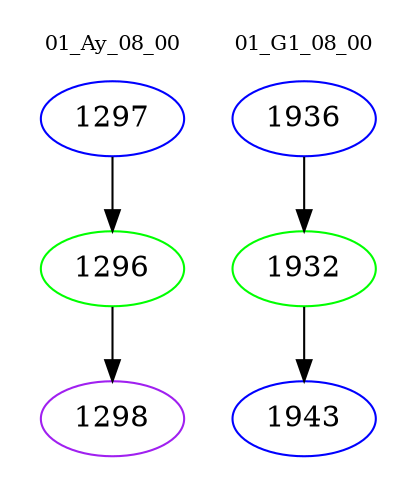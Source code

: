 digraph{
subgraph cluster_0 {
color = white
label = "01_Ay_08_00";
fontsize=10;
T0_1297 [label="1297", color="blue"]
T0_1297 -> T0_1296 [color="black"]
T0_1296 [label="1296", color="green"]
T0_1296 -> T0_1298 [color="black"]
T0_1298 [label="1298", color="purple"]
}
subgraph cluster_1 {
color = white
label = "01_G1_08_00";
fontsize=10;
T1_1936 [label="1936", color="blue"]
T1_1936 -> T1_1932 [color="black"]
T1_1932 [label="1932", color="green"]
T1_1932 -> T1_1943 [color="black"]
T1_1943 [label="1943", color="blue"]
}
}
